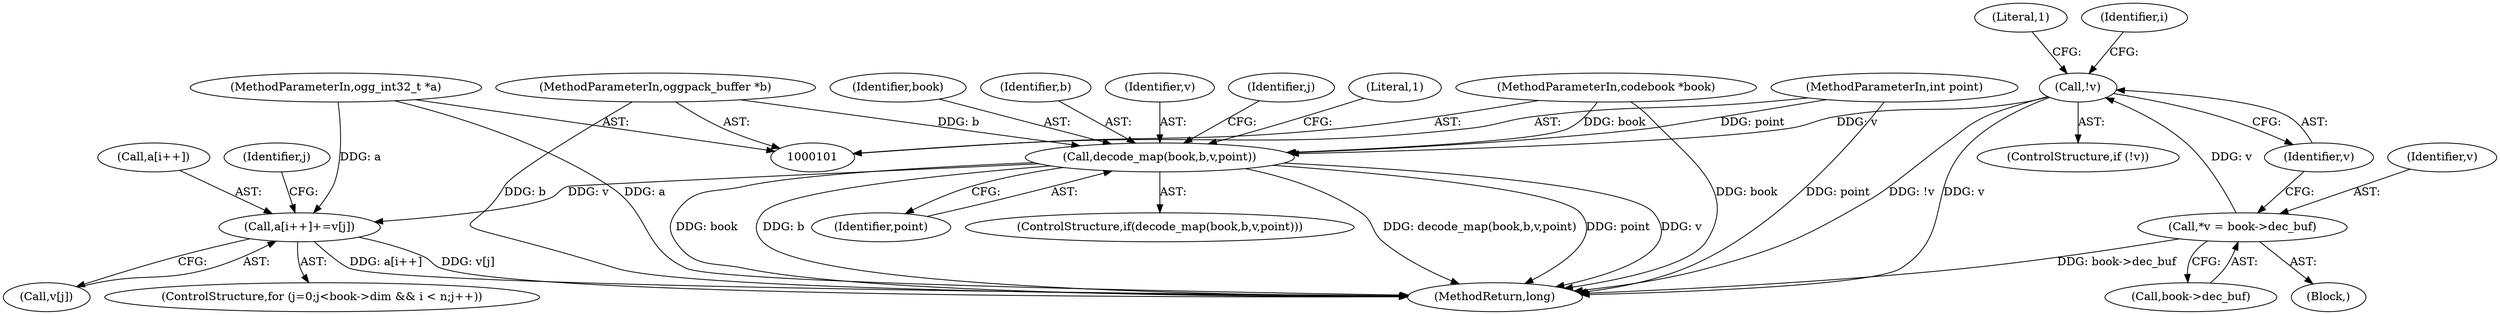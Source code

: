 digraph "0_Android_eeb4e45d5683f88488c083ecf142dc89bc3f0b47_4@array" {
"1000161" [label="(Call,a[i++]+=v[j])"];
"1000138" [label="(Call,decode_map(book,b,v,point))"];
"1000102" [label="(MethodParameterIn,codebook *book)"];
"1000104" [label="(MethodParameterIn,oggpack_buffer *b)"];
"1000124" [label="(Call,!v)"];
"1000116" [label="(Call,*v = book->dec_buf)"];
"1000106" [label="(MethodParameterIn,int point)"];
"1000103" [label="(MethodParameterIn,ogg_int32_t *a)"];
"1000142" [label="(Identifier,point)"];
"1000118" [label="(Call,book->dec_buf)"];
"1000139" [label="(Identifier,book)"];
"1000161" [label="(Call,a[i++]+=v[j])"];
"1000114" [label="(Block,)"];
"1000160" [label="(Identifier,j)"];
"1000106" [label="(MethodParameterIn,int point)"];
"1000162" [label="(Call,a[i++])"];
"1000125" [label="(Identifier,v)"];
"1000103" [label="(MethodParameterIn,ogg_int32_t *a)"];
"1000171" [label="(MethodReturn,long)"];
"1000140" [label="(Identifier,b)"];
"1000104" [label="(MethodParameterIn,oggpack_buffer *b)"];
"1000102" [label="(MethodParameterIn,codebook *book)"];
"1000117" [label="(Identifier,v)"];
"1000141" [label="(Identifier,v)"];
"1000166" [label="(Call,v[j])"];
"1000124" [label="(Call,!v)"];
"1000123" [label="(ControlStructure,if (!v))"];
"1000128" [label="(Literal,1)"];
"1000116" [label="(Call,*v = book->dec_buf)"];
"1000138" [label="(Call,decode_map(book,b,v,point))"];
"1000131" [label="(Identifier,i)"];
"1000137" [label="(ControlStructure,if(decode_map(book,b,v,point)))"];
"1000146" [label="(ControlStructure,for (j=0;j<book->dim && i < n;j++))"];
"1000148" [label="(Identifier,j)"];
"1000145" [label="(Literal,1)"];
"1000161" -> "1000146"  [label="AST: "];
"1000161" -> "1000166"  [label="CFG: "];
"1000162" -> "1000161"  [label="AST: "];
"1000166" -> "1000161"  [label="AST: "];
"1000160" -> "1000161"  [label="CFG: "];
"1000161" -> "1000171"  [label="DDG: a[i++]"];
"1000161" -> "1000171"  [label="DDG: v[j]"];
"1000138" -> "1000161"  [label="DDG: v"];
"1000103" -> "1000161"  [label="DDG: a"];
"1000138" -> "1000137"  [label="AST: "];
"1000138" -> "1000142"  [label="CFG: "];
"1000139" -> "1000138"  [label="AST: "];
"1000140" -> "1000138"  [label="AST: "];
"1000141" -> "1000138"  [label="AST: "];
"1000142" -> "1000138"  [label="AST: "];
"1000145" -> "1000138"  [label="CFG: "];
"1000148" -> "1000138"  [label="CFG: "];
"1000138" -> "1000171"  [label="DDG: point"];
"1000138" -> "1000171"  [label="DDG: v"];
"1000138" -> "1000171"  [label="DDG: book"];
"1000138" -> "1000171"  [label="DDG: b"];
"1000138" -> "1000171"  [label="DDG: decode_map(book,b,v,point)"];
"1000102" -> "1000138"  [label="DDG: book"];
"1000104" -> "1000138"  [label="DDG: b"];
"1000124" -> "1000138"  [label="DDG: v"];
"1000106" -> "1000138"  [label="DDG: point"];
"1000102" -> "1000101"  [label="AST: "];
"1000102" -> "1000171"  [label="DDG: book"];
"1000104" -> "1000101"  [label="AST: "];
"1000104" -> "1000171"  [label="DDG: b"];
"1000124" -> "1000123"  [label="AST: "];
"1000124" -> "1000125"  [label="CFG: "];
"1000125" -> "1000124"  [label="AST: "];
"1000128" -> "1000124"  [label="CFG: "];
"1000131" -> "1000124"  [label="CFG: "];
"1000124" -> "1000171"  [label="DDG: v"];
"1000124" -> "1000171"  [label="DDG: !v"];
"1000116" -> "1000124"  [label="DDG: v"];
"1000116" -> "1000114"  [label="AST: "];
"1000116" -> "1000118"  [label="CFG: "];
"1000117" -> "1000116"  [label="AST: "];
"1000118" -> "1000116"  [label="AST: "];
"1000125" -> "1000116"  [label="CFG: "];
"1000116" -> "1000171"  [label="DDG: book->dec_buf"];
"1000106" -> "1000101"  [label="AST: "];
"1000106" -> "1000171"  [label="DDG: point"];
"1000103" -> "1000101"  [label="AST: "];
"1000103" -> "1000171"  [label="DDG: a"];
}
